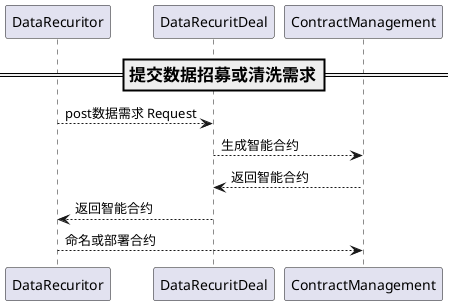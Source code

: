 @startuml

===提交数据招募或清洗需求==
DataRecuritor --> DataRecuritDeal: post数据需求 Request


DataRecuritDeal --> ContractManagement: 生成智能合约

DataRecuritDeal<--ContractManagement:返回智能合约

DataRecuritor<--DataRecuritDeal:返回智能合约

DataRecuritor-->ContractManagement:命名或部署合约

@enduml